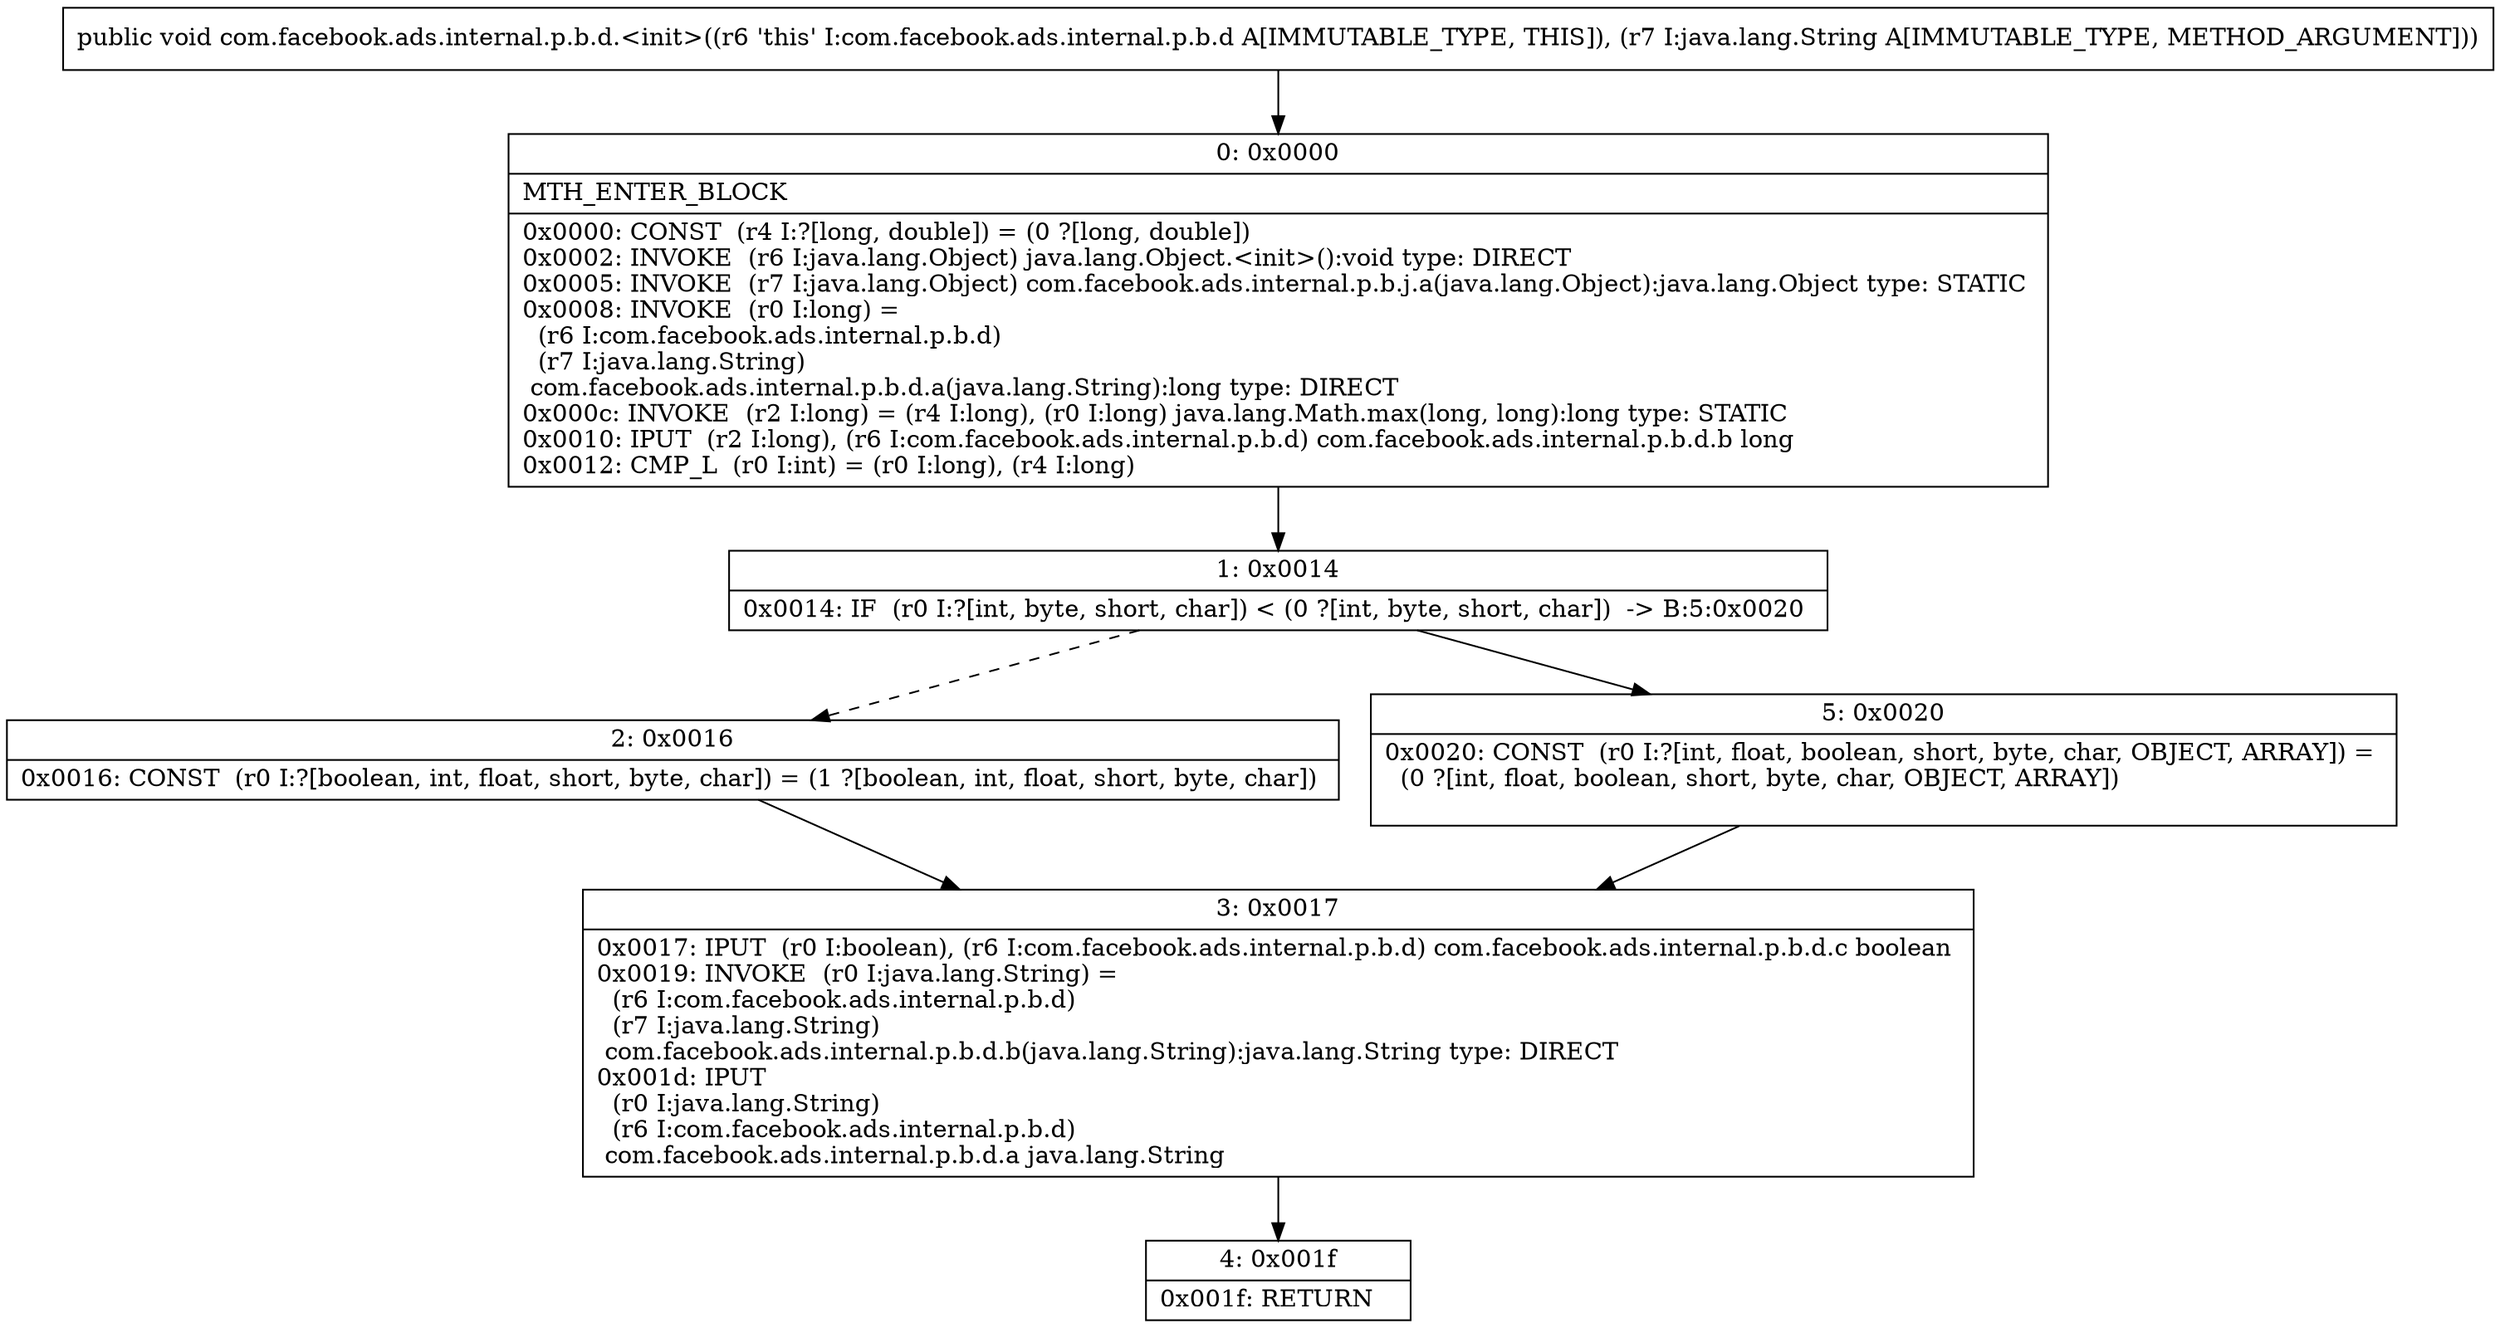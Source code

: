 digraph "CFG forcom.facebook.ads.internal.p.b.d.\<init\>(Ljava\/lang\/String;)V" {
Node_0 [shape=record,label="{0\:\ 0x0000|MTH_ENTER_BLOCK\l|0x0000: CONST  (r4 I:?[long, double]) = (0 ?[long, double]) \l0x0002: INVOKE  (r6 I:java.lang.Object) java.lang.Object.\<init\>():void type: DIRECT \l0x0005: INVOKE  (r7 I:java.lang.Object) com.facebook.ads.internal.p.b.j.a(java.lang.Object):java.lang.Object type: STATIC \l0x0008: INVOKE  (r0 I:long) = \l  (r6 I:com.facebook.ads.internal.p.b.d)\l  (r7 I:java.lang.String)\l com.facebook.ads.internal.p.b.d.a(java.lang.String):long type: DIRECT \l0x000c: INVOKE  (r2 I:long) = (r4 I:long), (r0 I:long) java.lang.Math.max(long, long):long type: STATIC \l0x0010: IPUT  (r2 I:long), (r6 I:com.facebook.ads.internal.p.b.d) com.facebook.ads.internal.p.b.d.b long \l0x0012: CMP_L  (r0 I:int) = (r0 I:long), (r4 I:long) \l}"];
Node_1 [shape=record,label="{1\:\ 0x0014|0x0014: IF  (r0 I:?[int, byte, short, char]) \< (0 ?[int, byte, short, char])  \-\> B:5:0x0020 \l}"];
Node_2 [shape=record,label="{2\:\ 0x0016|0x0016: CONST  (r0 I:?[boolean, int, float, short, byte, char]) = (1 ?[boolean, int, float, short, byte, char]) \l}"];
Node_3 [shape=record,label="{3\:\ 0x0017|0x0017: IPUT  (r0 I:boolean), (r6 I:com.facebook.ads.internal.p.b.d) com.facebook.ads.internal.p.b.d.c boolean \l0x0019: INVOKE  (r0 I:java.lang.String) = \l  (r6 I:com.facebook.ads.internal.p.b.d)\l  (r7 I:java.lang.String)\l com.facebook.ads.internal.p.b.d.b(java.lang.String):java.lang.String type: DIRECT \l0x001d: IPUT  \l  (r0 I:java.lang.String)\l  (r6 I:com.facebook.ads.internal.p.b.d)\l com.facebook.ads.internal.p.b.d.a java.lang.String \l}"];
Node_4 [shape=record,label="{4\:\ 0x001f|0x001f: RETURN   \l}"];
Node_5 [shape=record,label="{5\:\ 0x0020|0x0020: CONST  (r0 I:?[int, float, boolean, short, byte, char, OBJECT, ARRAY]) = \l  (0 ?[int, float, boolean, short, byte, char, OBJECT, ARRAY])\l \l}"];
MethodNode[shape=record,label="{public void com.facebook.ads.internal.p.b.d.\<init\>((r6 'this' I:com.facebook.ads.internal.p.b.d A[IMMUTABLE_TYPE, THIS]), (r7 I:java.lang.String A[IMMUTABLE_TYPE, METHOD_ARGUMENT])) }"];
MethodNode -> Node_0;
Node_0 -> Node_1;
Node_1 -> Node_2[style=dashed];
Node_1 -> Node_5;
Node_2 -> Node_3;
Node_3 -> Node_4;
Node_5 -> Node_3;
}

